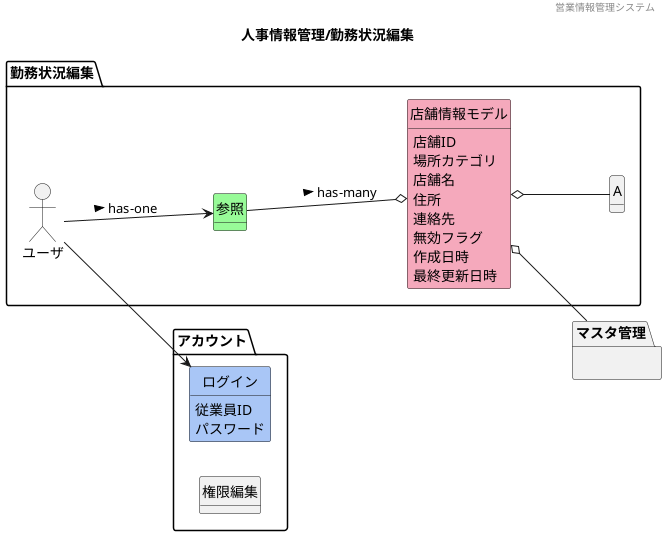@startuml images/人事情報管理/勤務状況編集
' ヘッダー
header 営業情報管理システム
' タイトル
title 人事情報管理/勤務状況編集
' 
hide circle
' 
hide method
left to right direction

package "アカウント"{
    class "ログイン" #A9C6F6
    class "権限編集"
}

package "勤務状況編集" {
    'ユーザや外部システム
    mix_actor "ユーザ"
    class "参照" #98fb98
    class "店舗情報モデル" #F5A9BC
    class "A"
}
    package "マスタ管理"{
    }
    ' class "" #F5A9BC
    ' class "" #ffd700

    'モデル同士の関係
    ユーザ --> 参照 : > has-one
    ユーザ --> ログイン
    参照 --o 店舗情報モデル : > has-many
    店舗情報モデル o-- A
    店舗情報モデル o-- マスタ管理

    'ドメインクラスの属性
    ' A : 店舗名
    ' A : 住所
    ' A : 連絡先
    ' A : 店長
    ' A : 主な従業員
    店舗情報モデル : 店舗ID
    店舗情報モデル : 場所カテゴリ
    店舗情報モデル : 店舗名
    店舗情報モデル : 住所
    店舗情報モデル : 連絡先
    店舗情報モデル : 無効フラグ
    店舗情報モデル : 作成日時
    店舗情報モデル : 最終更新日時
    ログイン : 従業員ID
    ログイン : パスワード





@enduml